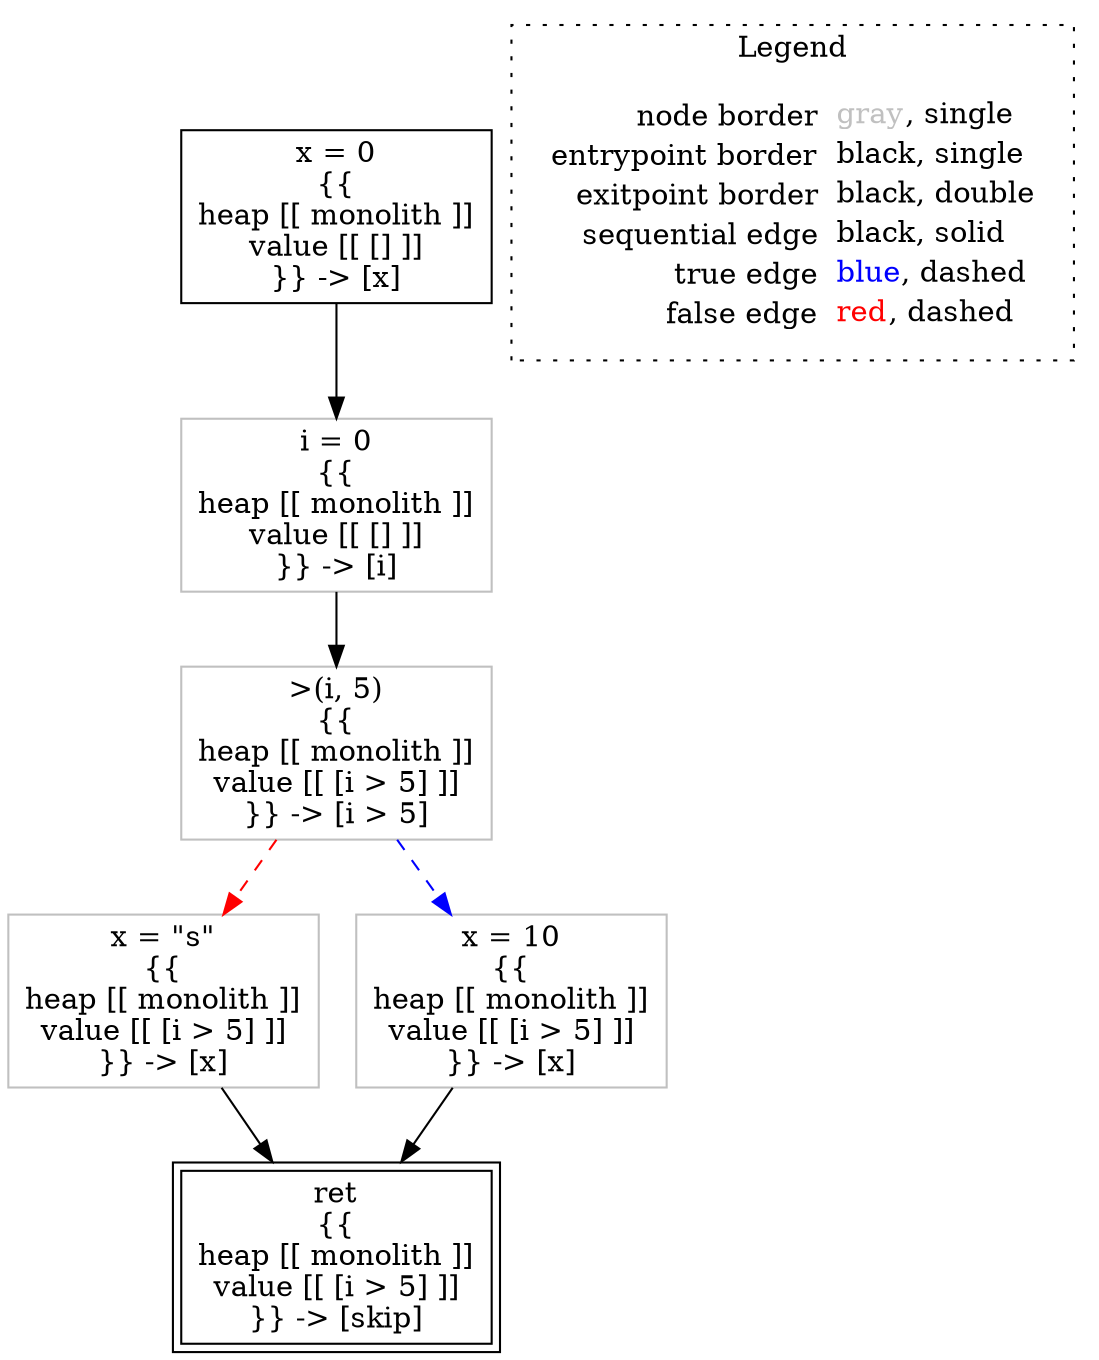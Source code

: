 digraph {
	"node0" [shape="rect",color="black",label=<x = 0<BR/>{{<BR/>heap [[ monolith ]]<BR/>value [[ [] ]]<BR/>}} -&gt; [x]>];
	"node1" [shape="rect",color="gray",label=<&gt;(i, 5)<BR/>{{<BR/>heap [[ monolith ]]<BR/>value [[ [i &gt; 5] ]]<BR/>}} -&gt; [i &gt; 5]>];
	"node2" [shape="rect",color="gray",label=<x = &quot;s&quot;<BR/>{{<BR/>heap [[ monolith ]]<BR/>value [[ [i &gt; 5] ]]<BR/>}} -&gt; [x]>];
	"node3" [shape="rect",color="black",peripheries="2",label=<ret<BR/>{{<BR/>heap [[ monolith ]]<BR/>value [[ [i &gt; 5] ]]<BR/>}} -&gt; [skip]>];
	"node4" [shape="rect",color="gray",label=<i = 0<BR/>{{<BR/>heap [[ monolith ]]<BR/>value [[ [] ]]<BR/>}} -&gt; [i]>];
	"node5" [shape="rect",color="gray",label=<x = 10<BR/>{{<BR/>heap [[ monolith ]]<BR/>value [[ [i &gt; 5] ]]<BR/>}} -&gt; [x]>];
	"node0" -> "node4" [color="black"];
	"node1" -> "node2" [color="red",style="dashed"];
	"node1" -> "node5" [color="blue",style="dashed"];
	"node2" -> "node3" [color="black"];
	"node4" -> "node1" [color="black"];
	"node5" -> "node3" [color="black"];
subgraph cluster_legend {
	label="Legend";
	style=dotted;
	node [shape=plaintext];
	"legend" [label=<<table border="0" cellpadding="2" cellspacing="0" cellborder="0"><tr><td align="right">node border&nbsp;</td><td align="left"><font color="gray">gray</font>, single</td></tr><tr><td align="right">entrypoint border&nbsp;</td><td align="left"><font color="black">black</font>, single</td></tr><tr><td align="right">exitpoint border&nbsp;</td><td align="left"><font color="black">black</font>, double</td></tr><tr><td align="right">sequential edge&nbsp;</td><td align="left"><font color="black">black</font>, solid</td></tr><tr><td align="right">true edge&nbsp;</td><td align="left"><font color="blue">blue</font>, dashed</td></tr><tr><td align="right">false edge&nbsp;</td><td align="left"><font color="red">red</font>, dashed</td></tr></table>>];
}

}
